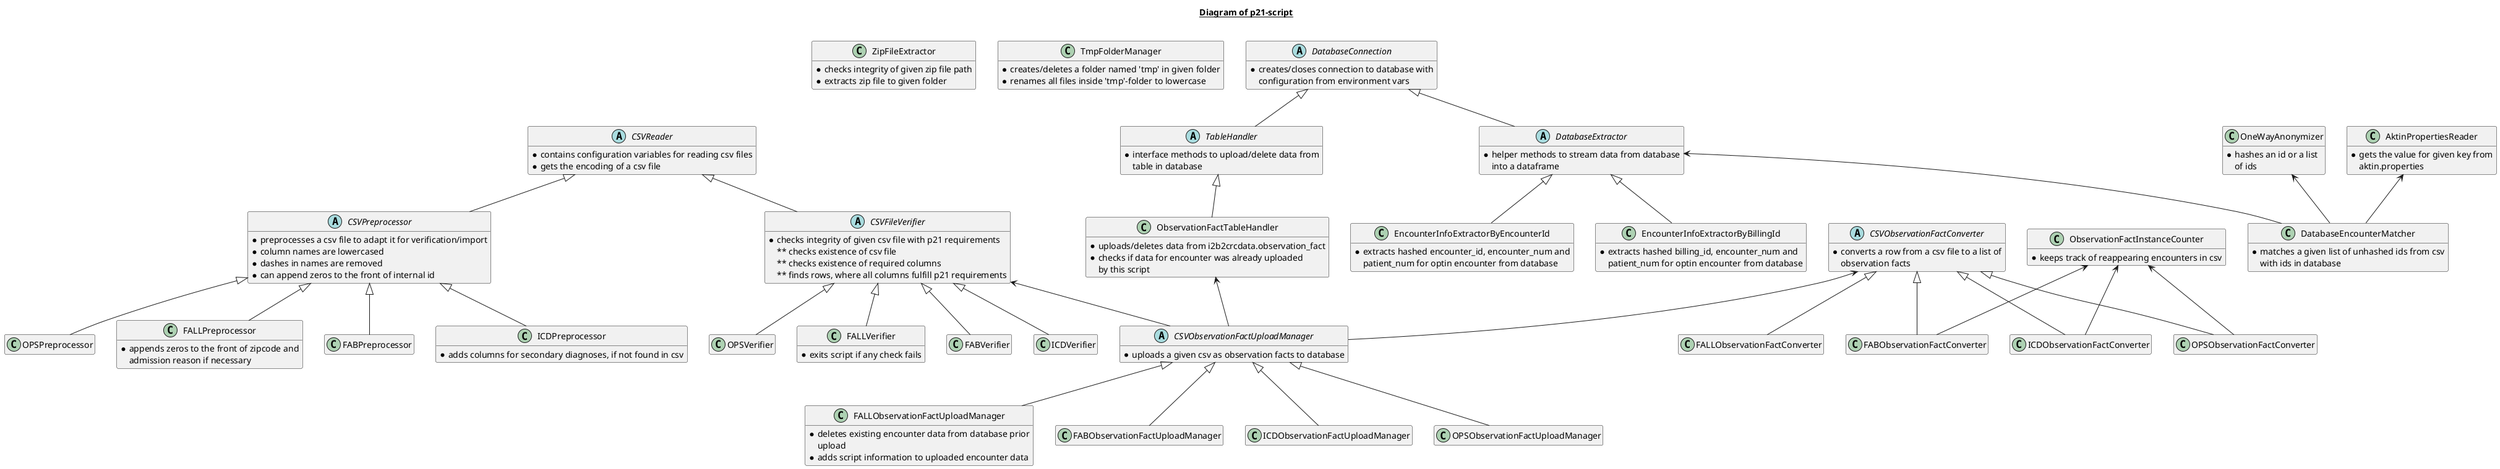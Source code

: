 @startuml
hide methods

title __Diagram of p21-script__\n

class ZipFileExtractor {
* checks integrity of given zip file path
* extracts zip file to given folder
}
class TmpFolderManager {
* creates/deletes a folder named 'tmp' in given folder
* renames all files inside 'tmp'-folder to lowercase
}
abstract class CSVReader {
* contains configuration variables for reading csv files
* gets the encoding of a csv file
}
abstract class CSVPreprocessor {
* preprocesses a csv file to adapt it for verification/import
* column names are lowercased
* dashes in names are removed
* can append zeros to the front of internal id
}
class FALLPreprocessor {
* appends zeros to the front of zipcode and
admission reason if necessary
}
class FABPreprocessor {
}
hide FABPreprocessor members
class ICDPreprocessor {
* adds columns for secondary diagnoses, if not found in csv
}
class OPSPreprocessor {
}
hide OPSPreprocessor members
abstract class CSVFileVerifier {
* checks integrity of given csv file with p21 requirements
** checks existence of csv file
** checks existence of required columns
** finds rows, where all columns fulfill p21 requirements
}
class FALLVerifier {
* exits script if any check fails
}
class FABVerifier {
}
hide FABVerifier members
class ICDVerifier {
}
hide ICDVerifier members
class OPSVerifier {
}
hide OPSVerifier members
abstract class CSVObservationFactConverter {
* converts a row from a csv file to a list of
observation facts
}
class FALLObservationFactConverter {
}
hide FALLObservationFactConverter members
class FABObservationFactConverter {
}
hide FABObservationFactConverter members
class ICDObservationFactConverter {
}
hide ICDObservationFactConverter members
class OPSObservationFactConverter {
}
hide OPSObservationFactConverter members
class ObservationFactInstanceCounter {
* keeps track of reappearing encounters in csv
}
abstract class DatabaseConnection {
* creates/closes connection to database with
configuration from environment vars
}
abstract class DatabaseExtractor {
* helper methods to stream data from database
into a dataframe
}
class EncounterInfoExtractorByEncounterId {
* extracts hashed encounter_id, encounter_num and
patient_num for optin encounter from database
}
class EncounterInfoExtractorByBillingId {
* extracts hashed billing_id, encounter_num and
patient_num for optin encounter from database
}
class DatabaseEncounterMatcher {
* matches a given list of unhashed ids from csv
with ids in database
}
class AktinPropertiesReader {
* gets the value for given key from
aktin.properties
}
class OneWayAnonymizer {
* hashes an id or a list
of ids
}
abstract class TableHandler {
* interface methods to upload/delete data from
table in database
}
class ObservationFactTableHandler {
* uploads/deletes data from i2b2crcdata.observation_fact
* checks if data for encounter was already uploaded
by this script
}
abstract class CSVObservationFactUploadManager {
* uploads a given csv as observation facts to database
}
class FALLObservationFactUploadManager {
* deletes existing encounter data from database prior
upload
* adds script information to uploaded encounter data
}
class FABObservationFactUploadManager {
}
hide FABObservationFactUploadManager members
class ICDObservationFactUploadManager{
}
hide ICDObservationFactUploadManager members
class OPSObservationFactUploadManager{
}
hide OPSObservationFactUploadManager members

CSVReader <|-- CSVPreprocessor
CSVPreprocessor <|-- FALLPreprocessor
CSVPreprocessor <|-- FABPreprocessor
CSVPreprocessor <|-- ICDPreprocessor
CSVPreprocessor <|-- OPSPreprocessor

CSVReader <|-- CSVFileVerifier
CSVFileVerifier <|-- FALLVerifier
CSVFileVerifier <|-- FABVerifier
CSVFileVerifier <|-- ICDVerifier
CSVFileVerifier <|-- OPSVerifier

CSVObservationFactConverter <|-- FALLObservationFactConverter
CSVObservationFactConverter <|-- FABObservationFactConverter
CSVObservationFactConverter <|-- ICDObservationFactConverter
CSVObservationFactConverter <|-- OPSObservationFactConverter

ObservationFactInstanceCounter <-- FABObservationFactConverter
ObservationFactInstanceCounter <-- ICDObservationFactConverter
ObservationFactInstanceCounter <-- OPSObservationFactConverter

DatabaseConnection <|-- DatabaseExtractor
DatabaseExtractor <|-- EncounterInfoExtractorByEncounterId
DatabaseExtractor <|-- EncounterInfoExtractorByBillingId

DatabaseExtractor <-- DatabaseEncounterMatcher
AktinPropertiesReader <-- DatabaseEncounterMatcher
OneWayAnonymizer <-- DatabaseEncounterMatcher

DatabaseConnection <|-- TableHandler
TableHandler <|-- ObservationFactTableHandler

ObservationFactTableHandler <-- CSVObservationFactUploadManager
CSVObservationFactConverter <-- CSVObservationFactUploadManager
CSVFileVerifier <-- CSVObservationFactUploadManager

CSVObservationFactUploadManager <|-- FALLObservationFactUploadManager
CSVObservationFactUploadManager <|-- FABObservationFactUploadManager
CSVObservationFactUploadManager <|-- ICDObservationFactUploadManager
CSVObservationFactUploadManager <|-- OPSObservationFactUploadManager
@enduml